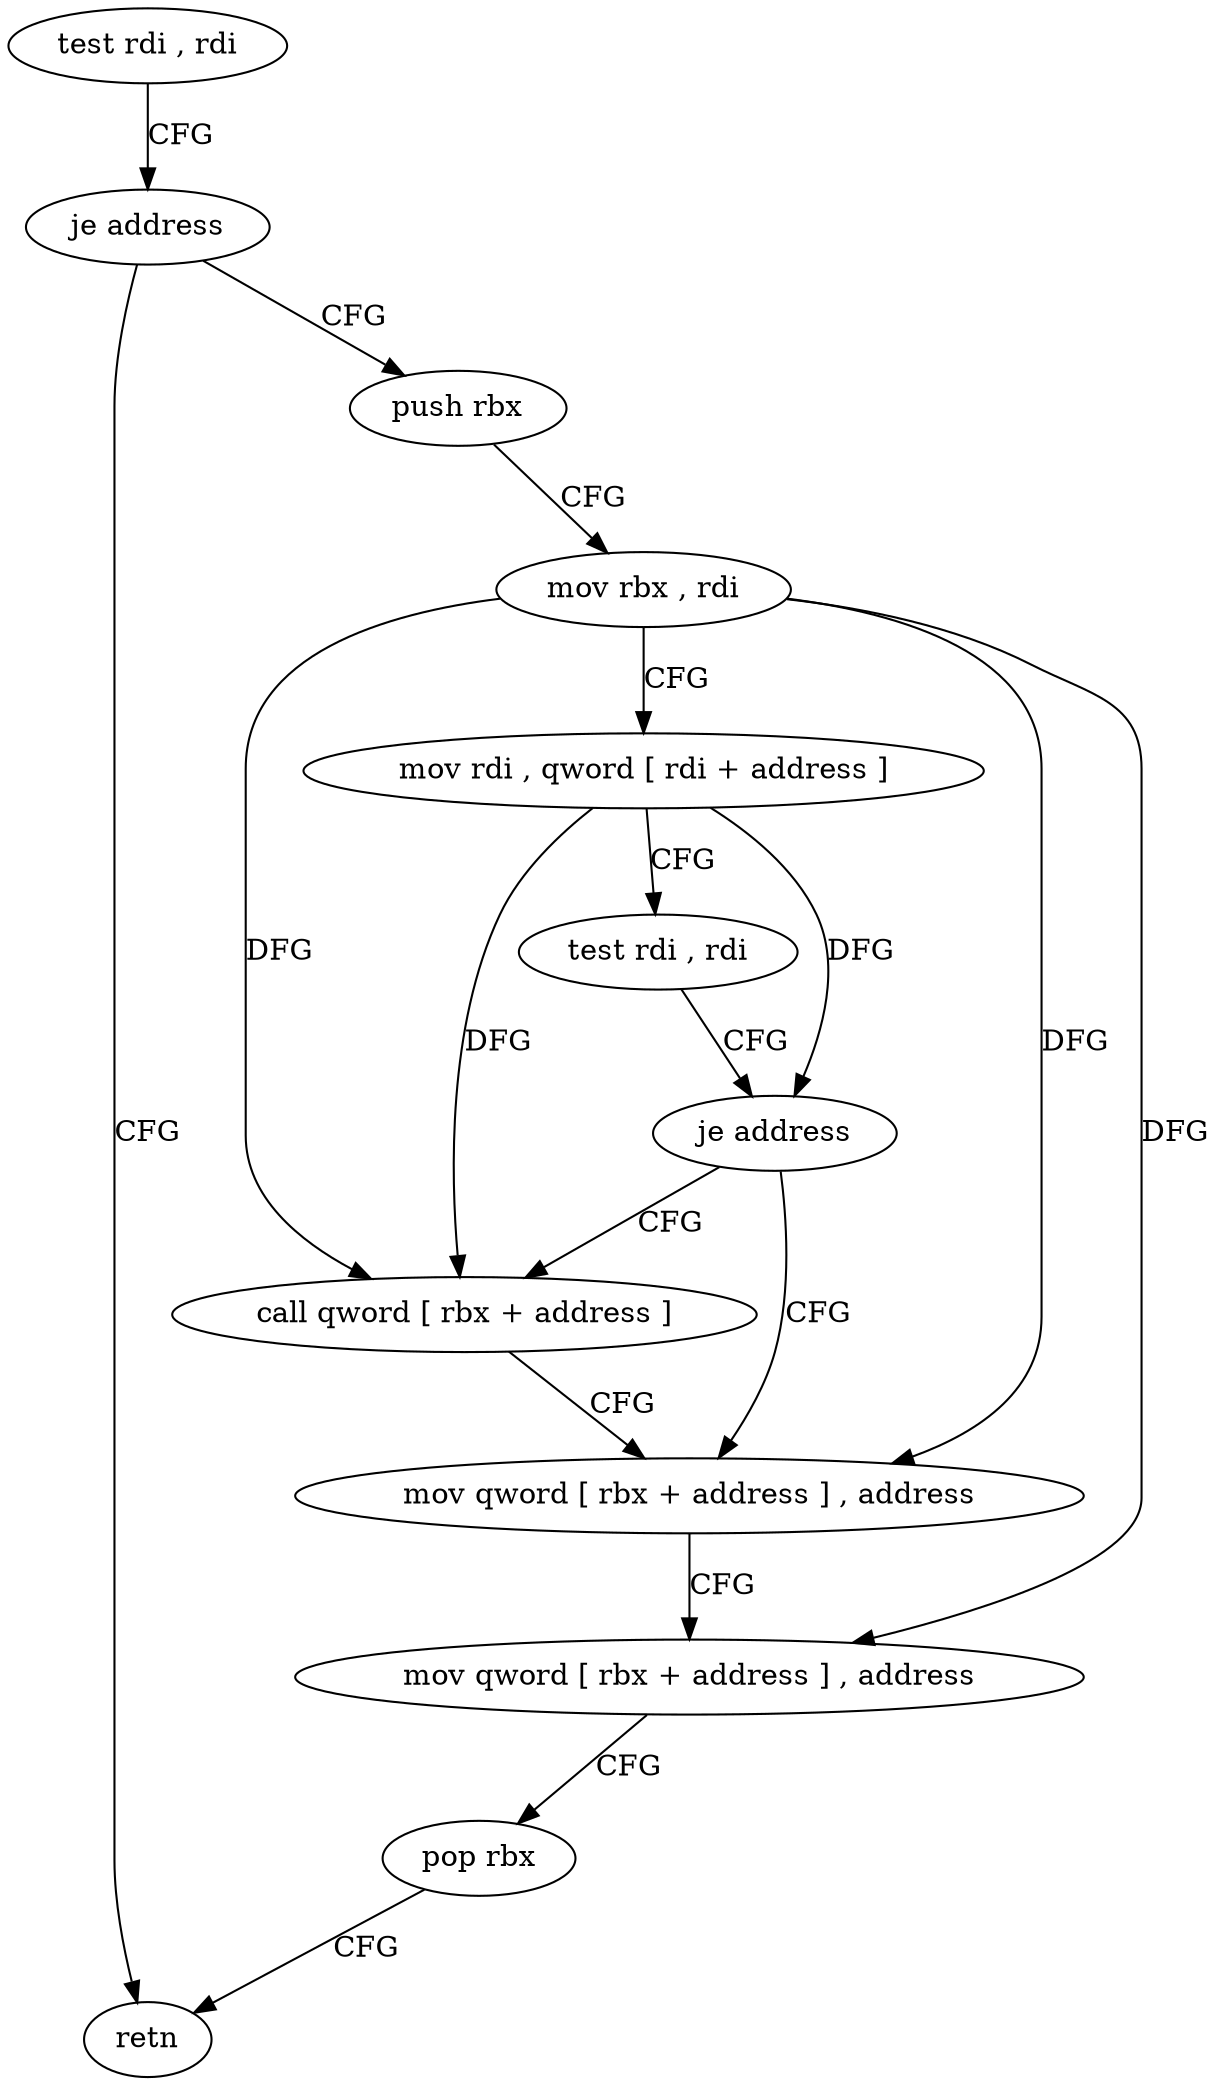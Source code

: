 digraph "func" {
"4295168" [label = "test rdi , rdi" ]
"4295171" [label = "je address" ]
"4295206" [label = "retn" ]
"4295173" [label = "push rbx" ]
"4295174" [label = "mov rbx , rdi" ]
"4295177" [label = "mov rdi , qword [ rdi + address ]" ]
"4295181" [label = "test rdi , rdi" ]
"4295184" [label = "je address" ]
"4295189" [label = "mov qword [ rbx + address ] , address" ]
"4295186" [label = "call qword [ rbx + address ]" ]
"4295197" [label = "mov qword [ rbx + address ] , address" ]
"4295205" [label = "pop rbx" ]
"4295168" -> "4295171" [ label = "CFG" ]
"4295171" -> "4295206" [ label = "CFG" ]
"4295171" -> "4295173" [ label = "CFG" ]
"4295173" -> "4295174" [ label = "CFG" ]
"4295174" -> "4295177" [ label = "CFG" ]
"4295174" -> "4295189" [ label = "DFG" ]
"4295174" -> "4295197" [ label = "DFG" ]
"4295174" -> "4295186" [ label = "DFG" ]
"4295177" -> "4295181" [ label = "CFG" ]
"4295177" -> "4295184" [ label = "DFG" ]
"4295177" -> "4295186" [ label = "DFG" ]
"4295181" -> "4295184" [ label = "CFG" ]
"4295184" -> "4295189" [ label = "CFG" ]
"4295184" -> "4295186" [ label = "CFG" ]
"4295189" -> "4295197" [ label = "CFG" ]
"4295186" -> "4295189" [ label = "CFG" ]
"4295197" -> "4295205" [ label = "CFG" ]
"4295205" -> "4295206" [ label = "CFG" ]
}
